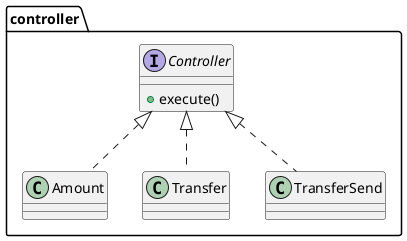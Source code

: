 @startuml
namespace controller {
    interface Controller {
        + execute()
    }
    class Amount
    class Transfer
    class TransferSend

    Controller <|.. Amount
    Controller <|.. Transfer
    Controller <|.. TransferSend
}
@enduml